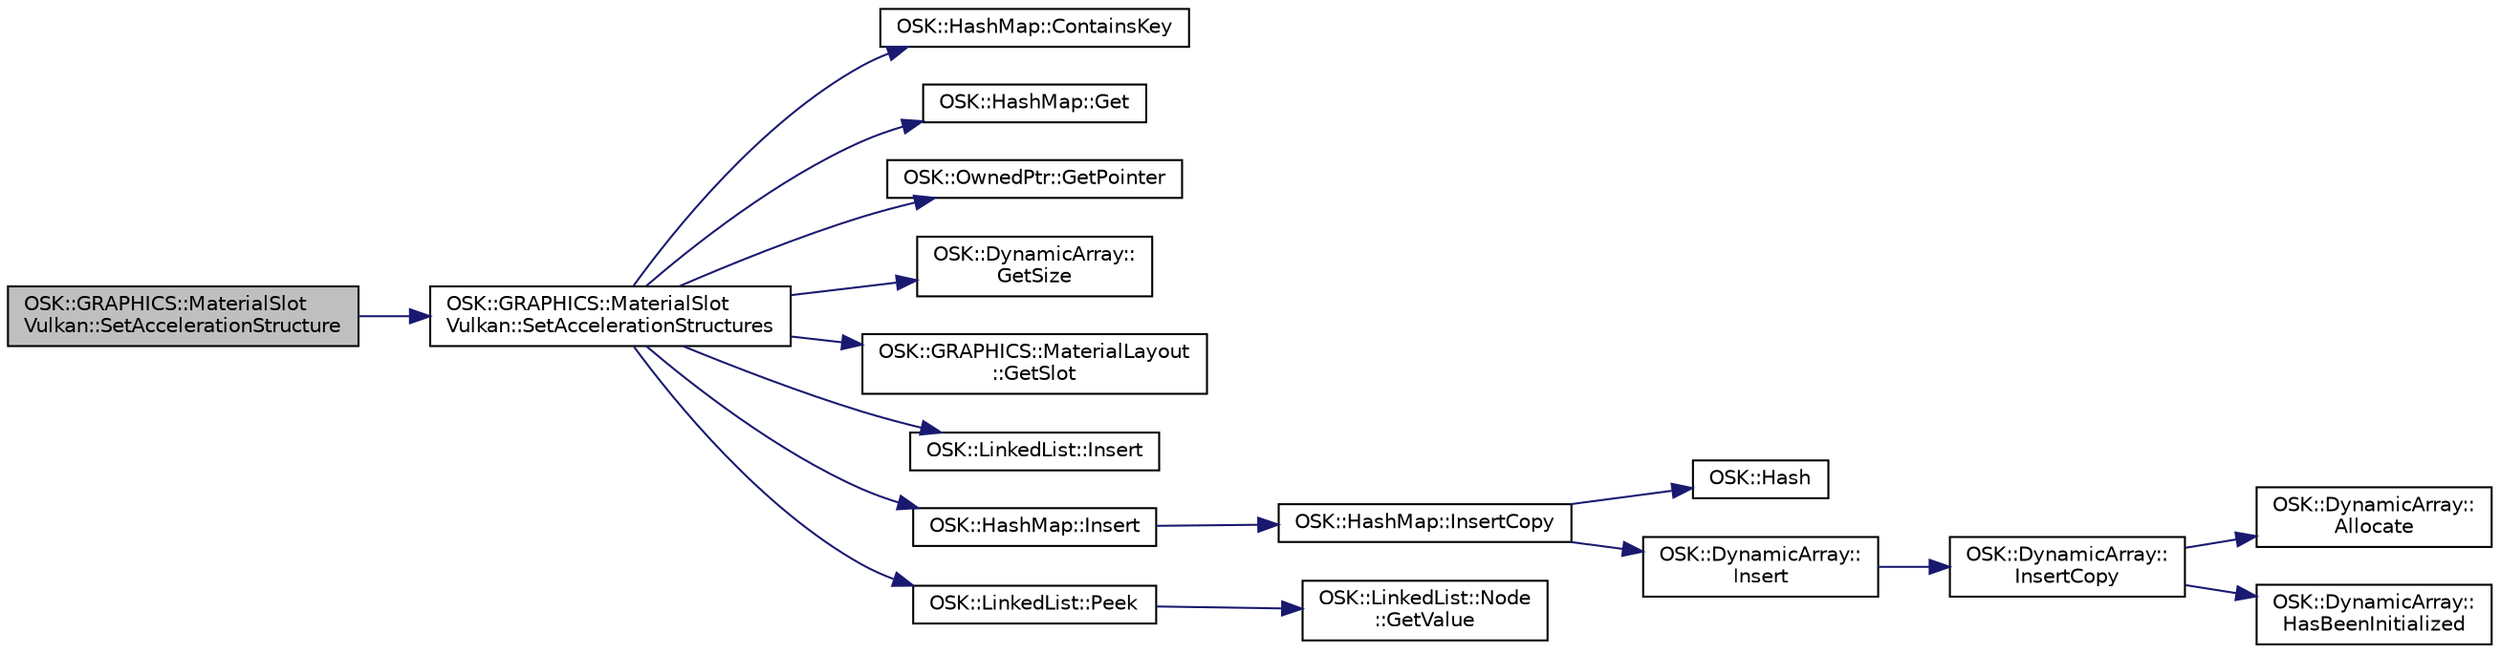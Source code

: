 digraph "OSK::GRAPHICS::MaterialSlotVulkan::SetAccelerationStructure"
{
 // LATEX_PDF_SIZE
  edge [fontname="Helvetica",fontsize="10",labelfontname="Helvetica",labelfontsize="10"];
  node [fontname="Helvetica",fontsize="10",shape=record];
  rankdir="LR";
  Node1 [label="OSK::GRAPHICS::MaterialSlot\lVulkan::SetAccelerationStructure",height=0.2,width=0.4,color="black", fillcolor="grey75", style="filled", fontcolor="black",tooltip="Establece la estructura de aceleración para trazado de rayos que será asignado al binding con el nomb..."];
  Node1 -> Node2 [color="midnightblue",fontsize="10",style="solid"];
  Node2 [label="OSK::GRAPHICS::MaterialSlot\lVulkan::SetAccelerationStructures",height=0.2,width=0.4,color="black", fillcolor="white", style="filled",URL="$class_o_s_k_1_1_g_r_a_p_h_i_c_s_1_1_material_slot_vulkan.html#ae431f0a1d0f544c716679c2b87118615",tooltip="Establece la estructura de aceleración para trazado de rayos que será asignado al binding con el nomb..."];
  Node2 -> Node3 [color="midnightblue",fontsize="10",style="solid"];
  Node3 [label="OSK::HashMap::ContainsKey",height=0.2,width=0.4,color="black", fillcolor="white", style="filled",URL="$class_o_s_k_1_1_hash_map.html#a63c8ed49b0b6dcccd30aee2c74c8e1df",tooltip="Comprueba si existe una apreja con el valor llave dado."];
  Node2 -> Node4 [color="midnightblue",fontsize="10",style="solid"];
  Node4 [label="OSK::HashMap::Get",height=0.2,width=0.4,color="black", fillcolor="white", style="filled",URL="$class_o_s_k_1_1_hash_map.html#a93a98e2495dab16229085c7109a27b30",tooltip="Devuelve el valor enlazado del valor llave dado."];
  Node2 -> Node5 [color="midnightblue",fontsize="10",style="solid"];
  Node5 [label="OSK::OwnedPtr::GetPointer",height=0.2,width=0.4,color="black", fillcolor="white", style="filled",URL="$class_o_s_k_1_1_owned_ptr.html#a81dfab2299056fc9858aace55fca0042",tooltip="Devuelve el puntero nativo."];
  Node2 -> Node6 [color="midnightblue",fontsize="10",style="solid"];
  Node6 [label="OSK::DynamicArray::\lGetSize",height=0.2,width=0.4,color="black", fillcolor="white", style="filled",URL="$class_o_s_k_1_1_dynamic_array.html#a94d0cbf0543d0c976de674d31b15df90",tooltip="Devuelve el número de elementos almacenados."];
  Node2 -> Node7 [color="midnightblue",fontsize="10",style="solid"];
  Node7 [label="OSK::GRAPHICS::MaterialLayout\l::GetSlot",height=0.2,width=0.4,color="black", fillcolor="white", style="filled",URL="$class_o_s_k_1_1_g_r_a_p_h_i_c_s_1_1_material_layout.html#a7a1845df7f0113a0285adfbea469df90",tooltip="Obtiene el slot con el nombre dado, si existe."];
  Node2 -> Node8 [color="midnightblue",fontsize="10",style="solid"];
  Node8 [label="OSK::LinkedList::Insert",height=0.2,width=0.4,color="black", fillcolor="white", style="filled",URL="$class_o_s_k_1_1_linked_list.html#a8fa021e2fec2e977c18544e6e5807963",tooltip="Añade un elemento a la lista."];
  Node2 -> Node9 [color="midnightblue",fontsize="10",style="solid"];
  Node9 [label="OSK::HashMap::Insert",height=0.2,width=0.4,color="black", fillcolor="white", style="filled",URL="$class_o_s_k_1_1_hash_map.html#a9840da146cc95d82bc7c505334db32a4",tooltip="Inserta una nueva pareja."];
  Node9 -> Node10 [color="midnightblue",fontsize="10",style="solid"];
  Node10 [label="OSK::HashMap::InsertCopy",height=0.2,width=0.4,color="black", fillcolor="white", style="filled",URL="$class_o_s_k_1_1_hash_map.html#af771fb92432ce33ada3fa200b99bb180",tooltip="Inserta una nueva pareja."];
  Node10 -> Node11 [color="midnightblue",fontsize="10",style="solid"];
  Node11 [label="OSK::Hash",height=0.2,width=0.4,color="black", fillcolor="white", style="filled",URL="$namespace_o_s_k.html#a04b5e685357657e277fd7bc30efd93ba",tooltip=" "];
  Node10 -> Node12 [color="midnightblue",fontsize="10",style="solid"];
  Node12 [label="OSK::DynamicArray::\lInsert",height=0.2,width=0.4,color="black", fillcolor="white", style="filled",URL="$class_o_s_k_1_1_dynamic_array.html#a2c1e7bd2efbadf8b163f67c26921ba53",tooltip="Inserta un elemento al final del array."];
  Node12 -> Node13 [color="midnightblue",fontsize="10",style="solid"];
  Node13 [label="OSK::DynamicArray::\lInsertCopy",height=0.2,width=0.4,color="black", fillcolor="white", style="filled",URL="$class_o_s_k_1_1_dynamic_array.html#a037c4e2c0414718e5fc3cc608167a261",tooltip="Inserta una copia del elemento al final del array."];
  Node13 -> Node14 [color="midnightblue",fontsize="10",style="solid"];
  Node14 [label="OSK::DynamicArray::\lAllocate",height=0.2,width=0.4,color="black", fillcolor="white", style="filled",URL="$class_o_s_k_1_1_dynamic_array.html#acf322bf27bf4bfd581079500c67171a6",tooltip="Reserva espacio para 'size' elementos. Preserva los elementos anteriores."];
  Node13 -> Node15 [color="midnightblue",fontsize="10",style="solid"];
  Node15 [label="OSK::DynamicArray::\lHasBeenInitialized",height=0.2,width=0.4,color="black", fillcolor="white", style="filled",URL="$class_o_s_k_1_1_dynamic_array.html#a24b36038b685ea5f33b2b9b279035cef",tooltip="Devuelve true si el array se ha inicializado."];
  Node2 -> Node16 [color="midnightblue",fontsize="10",style="solid"];
  Node16 [label="OSK::LinkedList::Peek",height=0.2,width=0.4,color="black", fillcolor="white", style="filled",URL="$class_o_s_k_1_1_linked_list.html#a059549a520a8575370f5f40ab64c382b",tooltip=" "];
  Node16 -> Node17 [color="midnightblue",fontsize="10",style="solid"];
  Node17 [label="OSK::LinkedList::Node\l::GetValue",height=0.2,width=0.4,color="black", fillcolor="white", style="filled",URL="$class_o_s_k_1_1_linked_list_1_1_node.html#a8ebd20dfa1d1861dd74e14374f5606b8",tooltip="Crea un nodo con el elemento dado."];
}
